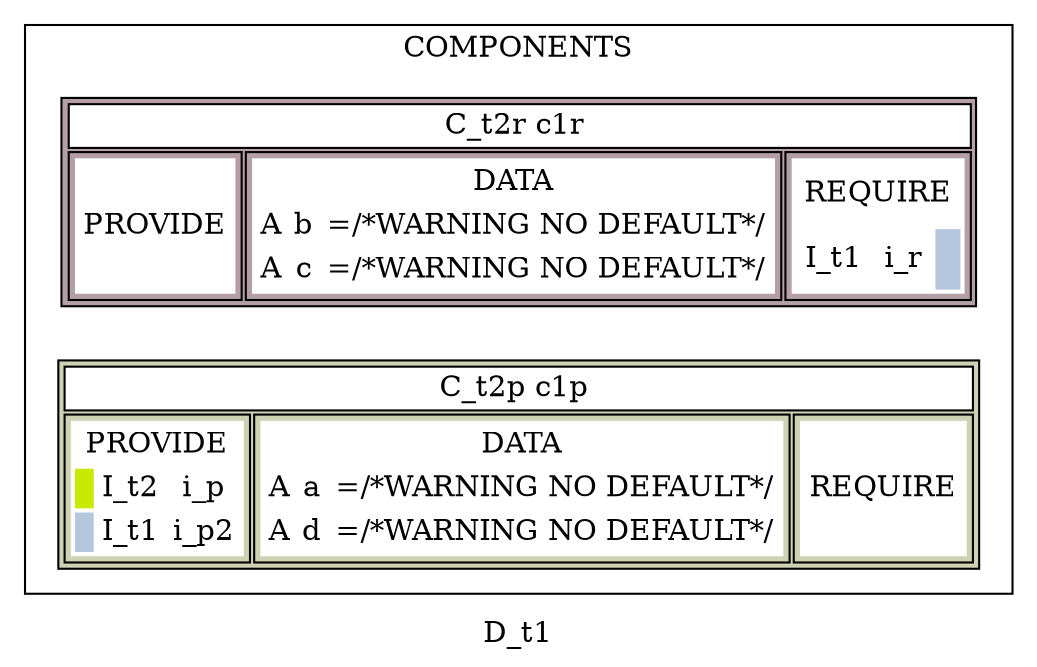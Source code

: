 digraph{

    label="D_t1"

    node [shape=plaintext];

    subgraph clusterCOMPONENT {
        label="COMPONENTS";
        



c1r [label=< <table bgcolor="#b49fa7">
  <tr>
  <td bgcolor="white" colspan="3" HREF="https://www.lapin.fr/C_t2r">C_t2r c1r </td>
  </tr>

  <tr>
  <td>
  <table bgcolor="white" BORDER="0">
         <tr><td colspan="3">PROVIDE</td></tr>
         








     </table>
  </td>

  <td>
  <table bgcolor="white" BORDER="0">
         <tr><td colspan="3">DATA</td></tr>
         




<tr>
    <td HREF="https://www.lapin.fr/A">A</td>
    <td>b</td>
    <td>=/*WARNING NO DEFAULT*/</td>
</tr>





<tr>
    <td HREF="https://www.lapin.fr/A">A</td>
    <td>c</td>
    <td>=/*WARNING NO DEFAULT*/</td>
</tr>

      </table>
  </td>

  <td>
  <table bgcolor="white" BORDER="0">
        <tr><td colspan="3">REQUIRE</td></tr>
        




<tr>
    <td HREF="https://www.lapin.fr/I_t1">I_t1</td>
    <td>i_r</td>
    <td bgcolor="#b4c7df" PORT="i_r"> </td>
</tr>





     </table>
  </td>
  </tr>

</table> >];



c1p [label=< <table bgcolor="#ced1b2">
  <tr>
  <td bgcolor="white" colspan="3" HREF="https://www.lapin.fr/C_t2p">C_t2p c1p </td>
  </tr>

  <tr>
  <td>
  <table bgcolor="white" BORDER="0">
         <tr><td colspan="3">PROVIDE</td></tr>
         




<tr>
    <td bgcolor="#c8e900" PORT="i_p"> </td>
    <td HREF="https://www.lapin.fr/I_t2">I_t2</td>
    <td>i_p</td>
</tr>

<tr>
    <td bgcolor="#b4c7df" PORT="i_p2"> </td>
    <td HREF="https://www.lapin.fr/I_t1">I_t1</td>
    <td>i_p2</td>
</tr>





     </table>
  </td>

  <td>
  <table bgcolor="white" BORDER="0">
         <tr><td colspan="3">DATA</td></tr>
         




<tr>
    <td HREF="https://www.lapin.fr/A">A</td>
    <td>a</td>
    <td>=/*WARNING NO DEFAULT*/</td>
</tr>





<tr>
    <td HREF="https://www.lapin.fr/A">A</td>
    <td>d</td>
    <td>=/*WARNING NO DEFAULT*/</td>
</tr>

      </table>
  </td>

  <td>
  <table bgcolor="white" BORDER="0">
        <tr><td colspan="3">REQUIRE</td></tr>
        








     </table>
  </td>
  </tr>

</table> >];



        



}

rankdir=LR;

subgraph clusterin {
    label="LINKS IN";
    


}

subgraph clusterout {
    label="LINKS OUT";
    


}




}